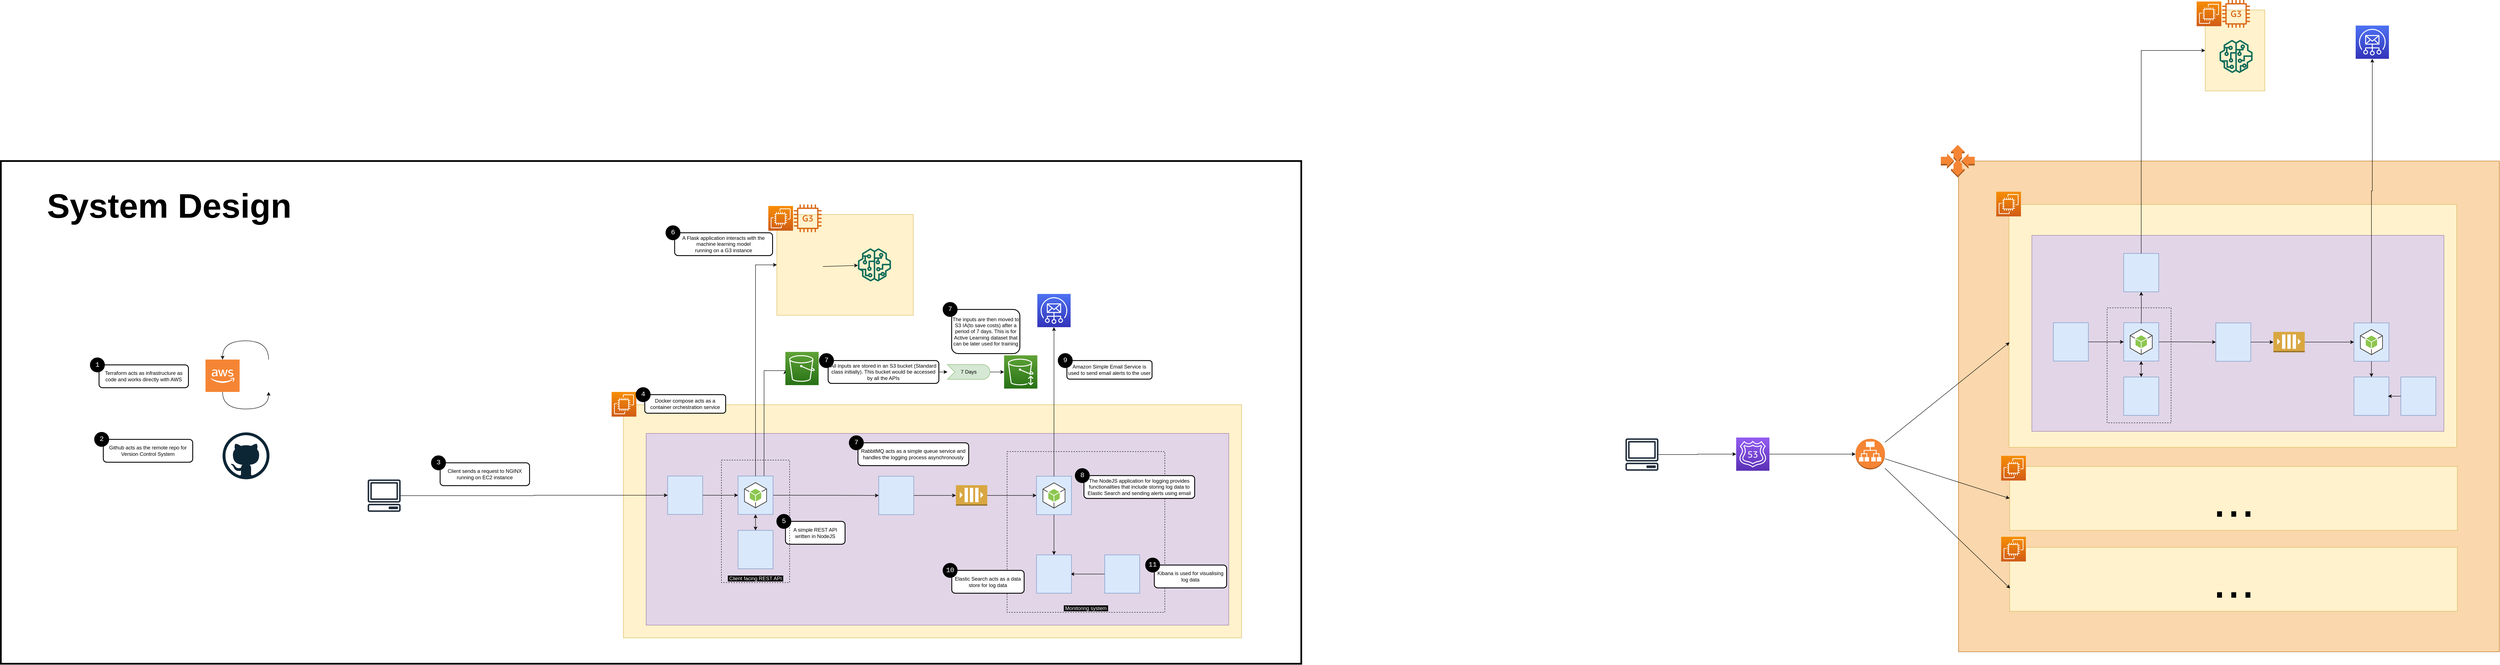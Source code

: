 <mxfile version="14.2.9" type="github">
  <diagram id="q6d8WJFvGTYh6739gFct" name="Page-1">
    <mxGraphModel dx="4400" dy="1612" grid="1" gridSize="10" guides="1" tooltips="1" connect="1" arrows="1" fold="1" page="1" pageScale="1" pageWidth="850" pageHeight="1100" math="0" shadow="0">
      <root>
        <mxCell id="0" />
        <mxCell id="1" parent="0" />
        <mxCell id="pepfG31Gy_sQ8T56u4hY-146" value="" style="rounded=0;whiteSpace=wrap;html=1;strokeWidth=4;fontSize=40;align=center;" parent="1" vertex="1">
          <mxGeometry x="-1550" y="378" width="3050" height="1180" as="geometry" />
        </mxCell>
        <mxCell id="pepfG31Gy_sQ8T56u4hY-58" value="" style="group" parent="1" vertex="1" connectable="0">
          <mxGeometry x="250" y="480" width="340" height="260" as="geometry" />
        </mxCell>
        <mxCell id="pepfG31Gy_sQ8T56u4hY-56" value="" style="rounded=0;whiteSpace=wrap;html=1;fillColor=#fff2cc;strokeColor=#d6b656;" parent="pepfG31Gy_sQ8T56u4hY-58" vertex="1">
          <mxGeometry x="20" y="23.5" width="320" height="236.5" as="geometry" />
        </mxCell>
        <mxCell id="pepfG31Gy_sQ8T56u4hY-5" value="" style="outlineConnect=0;fontColor=#232F3E;gradientColor=none;fillColor=#116D5B;strokeColor=none;dashed=0;verticalLabelPosition=bottom;verticalAlign=top;align=center;html=1;fontSize=12;fontStyle=0;aspect=fixed;pointerEvents=1;shape=mxgraph.aws4.sagemaker_model;" parent="pepfG31Gy_sQ8T56u4hY-58" vertex="1">
          <mxGeometry x="210" y="102.75" width="78" height="78" as="geometry" />
        </mxCell>
        <mxCell id="pepfG31Gy_sQ8T56u4hY-55" value="" style="outlineConnect=0;fontColor=#232F3E;gradientColor=none;fillColor=#D86613;strokeColor=none;dashed=0;verticalLabelPosition=bottom;verticalAlign=top;align=center;html=1;fontSize=12;fontStyle=0;aspect=fixed;pointerEvents=1;shape=mxgraph.aws4.g3_instance;" parent="pepfG31Gy_sQ8T56u4hY-58" vertex="1">
          <mxGeometry x="60" width="65" height="65" as="geometry" />
        </mxCell>
        <mxCell id="pepfG31Gy_sQ8T56u4hY-57" value="" style="points=[[0,0,0],[0.25,0,0],[0.5,0,0],[0.75,0,0],[1,0,0],[0,1,0],[0.25,1,0],[0.5,1,0],[0.75,1,0],[1,1,0],[0,0.25,0],[0,0.5,0],[0,0.75,0],[1,0.25,0],[1,0.5,0],[1,0.75,0]];outlineConnect=0;fontColor=#232F3E;gradientColor=#F78E04;gradientDirection=north;fillColor=#D05C17;strokeColor=#ffffff;dashed=0;verticalLabelPosition=bottom;verticalAlign=top;align=center;html=1;fontSize=12;fontStyle=0;aspect=fixed;shape=mxgraph.aws4.resourceIcon;resIcon=mxgraph.aws4.ec2;" parent="pepfG31Gy_sQ8T56u4hY-58" vertex="1">
          <mxGeometry y="3.5" width="58" height="58" as="geometry" />
        </mxCell>
        <mxCell id="pepfG31Gy_sQ8T56u4hY-187" style="edgeStyle=none;rounded=0;orthogonalLoop=1;jettySize=auto;html=1;startArrow=none;startFill=0;" parent="pepfG31Gy_sQ8T56u4hY-58" source="pepfG31Gy_sQ8T56u4hY-4" target="pepfG31Gy_sQ8T56u4hY-5" edge="1">
          <mxGeometry relative="1" as="geometry" />
        </mxCell>
        <mxCell id="pepfG31Gy_sQ8T56u4hY-4" value="" style="shape=image;html=1;verticalAlign=top;verticalLabelPosition=bottom;labelBackgroundColor=#ffffff;imageAspect=0;aspect=fixed;image=https://cdn4.iconfinder.com/data/icons/logos-brands-5/24/flask-128.png" parent="pepfG31Gy_sQ8T56u4hY-58" vertex="1">
          <mxGeometry x="60" y="112.75" width="68.0" height="68.0" as="geometry" />
        </mxCell>
        <mxCell id="pepfG31Gy_sQ8T56u4hY-147" value="&lt;h1&gt;System Design&lt;/h1&gt;" style="text;html=1;strokeColor=none;fillColor=none;align=center;verticalAlign=middle;whiteSpace=wrap;rounded=0;fontSize=40;" parent="1" vertex="1">
          <mxGeometry x="-1550" y="378" width="790" height="210" as="geometry" />
        </mxCell>
        <mxCell id="pepfG31Gy_sQ8T56u4hY-144" value="" style="rounded=0;whiteSpace=wrap;html=1;fillColor=#fad7ac;strokeColor=#b46504;" parent="1" vertex="1">
          <mxGeometry x="3041.5" y="378" width="1268.5" height="1152" as="geometry" />
        </mxCell>
        <mxCell id="pepfG31Gy_sQ8T56u4hY-62" value="" style="group" parent="1" vertex="1" connectable="0">
          <mxGeometry x="-140" y="790" width="1555" height="730" as="geometry" />
        </mxCell>
        <mxCell id="pepfG31Gy_sQ8T56u4hY-63" value="" style="group" parent="pepfG31Gy_sQ8T56u4hY-62" vertex="1" connectable="0">
          <mxGeometry x="70" y="77.4" width="1485" height="652.6" as="geometry" />
        </mxCell>
        <mxCell id="pepfG31Gy_sQ8T56u4hY-20" value="" style="rounded=0;whiteSpace=wrap;html=1;fillColor=#fff2cc;strokeColor=#d6b656;" parent="pepfG31Gy_sQ8T56u4hY-63" vertex="1">
          <mxGeometry x="-20" y="82.6" width="1450" height="547.4" as="geometry" />
        </mxCell>
        <mxCell id="pepfG31Gy_sQ8T56u4hY-50" value="" style="rounded=0;whiteSpace=wrap;html=1;fillColor=#e1d5e7;strokeColor=#9673a6;" parent="pepfG31Gy_sQ8T56u4hY-63" vertex="1">
          <mxGeometry x="33.5" y="150" width="1366.5" height="450" as="geometry" />
        </mxCell>
        <mxCell id="pepfG31Gy_sQ8T56u4hY-8" value="" style="shape=image;verticalLabelPosition=bottom;labelBackgroundColor=#ffffff;verticalAlign=top;aspect=fixed;imageAspect=0;image=https://blog.alexellis.io/content/images/2016/05/docker-compose-logo-01.png;" parent="pepfG31Gy_sQ8T56u4hY-63" vertex="1">
          <mxGeometry x="10.5" y="107.5" width="69.5" height="85.1" as="geometry" />
        </mxCell>
        <mxCell id="pepfG31Gy_sQ8T56u4hY-15" value="" style="outlineConnect=0;dashed=0;verticalLabelPosition=bottom;verticalAlign=top;align=center;html=1;shape=mxgraph.aws3.queue;fillColor=#D9A741;gradientColor=none;" parent="pepfG31Gy_sQ8T56u4hY-63" vertex="1">
          <mxGeometry x="760" y="271.6" width="73.5" height="48.0" as="geometry" />
        </mxCell>
        <mxCell id="pepfG31Gy_sQ8T56u4hY-72" style="edgeStyle=orthogonalEdgeStyle;rounded=0;orthogonalLoop=1;jettySize=auto;html=1;startArrow=none;startFill=0;" parent="pepfG31Gy_sQ8T56u4hY-63" source="pepfG31Gy_sQ8T56u4hY-43" target="pepfG31Gy_sQ8T56u4hY-16" edge="1">
          <mxGeometry relative="1" as="geometry" />
        </mxCell>
        <mxCell id="pepfG31Gy_sQ8T56u4hY-69" style="edgeStyle=orthogonalEdgeStyle;rounded=0;orthogonalLoop=1;jettySize=auto;html=1;startArrow=none;startFill=0;" parent="pepfG31Gy_sQ8T56u4hY-63" source="pepfG31Gy_sQ8T56u4hY-29" target="pepfG31Gy_sQ8T56u4hY-15" edge="1">
          <mxGeometry relative="1" as="geometry" />
        </mxCell>
        <mxCell id="pepfG31Gy_sQ8T56u4hY-70" style="edgeStyle=orthogonalEdgeStyle;rounded=0;orthogonalLoop=1;jettySize=auto;html=1;entryX=0;entryY=0.5;entryDx=0;entryDy=0;startArrow=none;startFill=0;" parent="pepfG31Gy_sQ8T56u4hY-63" source="pepfG31Gy_sQ8T56u4hY-15" target="pepfG31Gy_sQ8T56u4hY-33" edge="1">
          <mxGeometry relative="1" as="geometry" />
        </mxCell>
        <mxCell id="pepfG31Gy_sQ8T56u4hY-71" style="edgeStyle=orthogonalEdgeStyle;rounded=0;orthogonalLoop=1;jettySize=auto;html=1;entryX=0.5;entryY=0;entryDx=0;entryDy=0;startArrow=none;startFill=0;" parent="pepfG31Gy_sQ8T56u4hY-63" source="pepfG31Gy_sQ8T56u4hY-33" target="pepfG31Gy_sQ8T56u4hY-41" edge="1">
          <mxGeometry relative="1" as="geometry">
            <Array as="points">
              <mxPoint x="990" y="378" />
            </Array>
          </mxGeometry>
        </mxCell>
        <mxCell id="pepfG31Gy_sQ8T56u4hY-180" value="" style="group" parent="pepfG31Gy_sQ8T56u4hY-63" vertex="1" connectable="0">
          <mxGeometry x="80" y="-337.4" width="250" height="80" as="geometry" />
        </mxCell>
        <mxCell id="pepfG31Gy_sQ8T56u4hY-181" value="A Flask application interacts with the machine learning model&lt;br&gt;running on a G3 instance" style="rounded=1;whiteSpace=wrap;html=1;strokeWidth=2;fillColor=#FFFFFF;fontSize=12;align=center;" parent="pepfG31Gy_sQ8T56u4hY-180" vertex="1">
          <mxGeometry x="20.29" y="16.33" width="229.71" height="53.67" as="geometry" />
        </mxCell>
        <mxCell id="pepfG31Gy_sQ8T56u4hY-182" value="6" style="ellipse;whiteSpace=wrap;html=1;aspect=fixed;rounded=0;strokeWidth=2;fontSize=16;align=center;fontColor=#FFFFFF;fillColor=#000000;fontFamily=Courier New;" parent="pepfG31Gy_sQ8T56u4hY-180" vertex="1">
          <mxGeometry width="32.857" height="32.857" as="geometry" />
        </mxCell>
        <mxCell id="pepfG31Gy_sQ8T56u4hY-188" value="&lt;span style=&quot;background-color: rgb(0 , 0 , 0)&quot;&gt;&lt;font color=&quot;#ffffff&quot;&gt;&amp;nbsp;Monitoring system&amp;nbsp;&lt;/font&gt;&lt;/span&gt;" style="rounded=0;whiteSpace=wrap;html=1;fillColor=none;dashed=1;verticalAlign=bottom;" parent="pepfG31Gy_sQ8T56u4hY-63" vertex="1">
          <mxGeometry x="880" y="192.6" width="370" height="377.4" as="geometry" />
        </mxCell>
        <mxCell id="pepfG31Gy_sQ8T56u4hY-31" value="" style="group" parent="pepfG31Gy_sQ8T56u4hY-63" vertex="1" connectable="0">
          <mxGeometry x="560" y="225.6" width="101" height="115.0" as="geometry" />
        </mxCell>
        <mxCell id="pepfG31Gy_sQ8T56u4hY-29" value="" style="rounded=0;whiteSpace=wrap;html=1;fillColor=#dae8fc;strokeColor=#6c8ebf;" parent="pepfG31Gy_sQ8T56u4hY-31" vertex="1">
          <mxGeometry x="19" y="25.0" width="82" height="90.0" as="geometry" />
        </mxCell>
        <mxCell id="pepfG31Gy_sQ8T56u4hY-2" value="" style="shape=image;verticalLabelPosition=bottom;labelBackgroundColor=#ffffff;verticalAlign=top;aspect=fixed;imageAspect=0;image=https://quinngil.com/content/images/2017/04/rabbitmq.svg;" parent="pepfG31Gy_sQ8T56u4hY-31" vertex="1">
          <mxGeometry x="29.5" y="37.7" width="61.0" height="64.6" as="geometry" />
        </mxCell>
        <mxCell id="pepfG31Gy_sQ8T56u4hY-30" value="" style="shape=image;html=1;verticalAlign=top;verticalLabelPosition=bottom;labelBackgroundColor=#ffffff;imageAspect=0;aspect=fixed;image=https://cdn4.iconfinder.com/data/icons/logos-and-brands/512/97_Docker_logo_logos-128.png" parent="pepfG31Gy_sQ8T56u4hY-31" vertex="1">
          <mxGeometry width="48.0" height="48.0" as="geometry" />
        </mxCell>
        <mxCell id="pepfG31Gy_sQ8T56u4hY-32" value="" style="group" parent="pepfG31Gy_sQ8T56u4hY-63" vertex="1" connectable="0">
          <mxGeometry x="930" y="225.6" width="101" height="115" as="geometry" />
        </mxCell>
        <mxCell id="pepfG31Gy_sQ8T56u4hY-33" value="" style="rounded=0;whiteSpace=wrap;html=1;fillColor=#dae8fc;strokeColor=#6c8ebf;" parent="pepfG31Gy_sQ8T56u4hY-32" vertex="1">
          <mxGeometry x="19" y="25" width="82" height="90" as="geometry" />
        </mxCell>
        <mxCell id="pepfG31Gy_sQ8T56u4hY-34" value="" style="outlineConnect=0;dashed=0;verticalLabelPosition=bottom;verticalAlign=top;align=center;html=1;shape=mxgraph.aws3.android;fillColor=#8CC64F;gradientColor=none;" parent="pepfG31Gy_sQ8T56u4hY-32" vertex="1">
          <mxGeometry x="33.25" y="39.43" width="53.5" height="61.14" as="geometry" />
        </mxCell>
        <mxCell id="pepfG31Gy_sQ8T56u4hY-35" value="" style="shape=image;html=1;verticalAlign=top;verticalLabelPosition=bottom;labelBackgroundColor=#ffffff;imageAspect=0;aspect=fixed;image=https://cdn4.iconfinder.com/data/icons/logos-and-brands/512/97_Docker_logo_logos-128.png" parent="pepfG31Gy_sQ8T56u4hY-32" vertex="1">
          <mxGeometry width="48" height="48" as="geometry" />
        </mxCell>
        <mxCell id="pepfG31Gy_sQ8T56u4hY-45" value="" style="group" parent="pepfG31Gy_sQ8T56u4hY-63" vertex="1" connectable="0">
          <mxGeometry x="930" y="410.1" width="101" height="115.0" as="geometry" />
        </mxCell>
        <mxCell id="pepfG31Gy_sQ8T56u4hY-41" value="" style="rounded=0;whiteSpace=wrap;html=1;fillColor=#dae8fc;strokeColor=#6c8ebf;" parent="pepfG31Gy_sQ8T56u4hY-45" vertex="1">
          <mxGeometry x="19" y="25.0" width="82" height="90.0" as="geometry" />
        </mxCell>
        <mxCell id="pepfG31Gy_sQ8T56u4hY-16" value="" style="shape=image;verticalLabelPosition=bottom;labelBackgroundColor=#ffffff;verticalAlign=top;aspect=fixed;imageAspect=0;image=https://cdn.worldvectorlogo.com/logos/elastic-elasticsearch.svg;" parent="pepfG31Gy_sQ8T56u4hY-45" vertex="1">
          <mxGeometry x="22.25" y="31.75" width="76.5" height="76.5" as="geometry" />
        </mxCell>
        <mxCell id="pepfG31Gy_sQ8T56u4hY-42" value="" style="shape=image;html=1;verticalAlign=top;verticalLabelPosition=bottom;labelBackgroundColor=#ffffff;imageAspect=0;aspect=fixed;image=https://cdn4.iconfinder.com/data/icons/logos-and-brands/512/97_Docker_logo_logos-128.png" parent="pepfG31Gy_sQ8T56u4hY-45" vertex="1">
          <mxGeometry width="48.0" height="48.0" as="geometry" />
        </mxCell>
        <mxCell id="pepfG31Gy_sQ8T56u4hY-46" value="" style="group" parent="pepfG31Gy_sQ8T56u4hY-63" vertex="1" connectable="0">
          <mxGeometry x="1090" y="410.1" width="101" height="115.0" as="geometry" />
        </mxCell>
        <mxCell id="pepfG31Gy_sQ8T56u4hY-43" value="" style="rounded=0;whiteSpace=wrap;html=1;fillColor=#dae8fc;strokeColor=#6c8ebf;" parent="pepfG31Gy_sQ8T56u4hY-46" vertex="1">
          <mxGeometry x="19" y="25.0" width="82" height="90.0" as="geometry" />
        </mxCell>
        <mxCell id="pepfG31Gy_sQ8T56u4hY-18" value="" style="shape=image;verticalLabelPosition=bottom;labelBackgroundColor=#ffffff;verticalAlign=top;aspect=fixed;imageAspect=0;image=https://cdn.freebiesupply.com/logos/large/2x/elastic-kibana-logo-png-transparent.png;" parent="pepfG31Gy_sQ8T56u4hY-46" vertex="1">
          <mxGeometry x="21.75" y="31.75" width="76.5" height="76.5" as="geometry" />
        </mxCell>
        <mxCell id="pepfG31Gy_sQ8T56u4hY-44" value="" style="shape=image;html=1;verticalAlign=top;verticalLabelPosition=bottom;labelBackgroundColor=#ffffff;imageAspect=0;aspect=fixed;image=https://cdn4.iconfinder.com/data/icons/logos-and-brands/512/97_Docker_logo_logos-128.png" parent="pepfG31Gy_sQ8T56u4hY-46" vertex="1">
          <mxGeometry width="48.0" height="48.0" as="geometry" />
        </mxCell>
        <mxCell id="pepfG31Gy_sQ8T56u4hY-10" value="" style="points=[[0,0,0],[0.25,0,0],[0.5,0,0],[0.75,0,0],[1,0,0],[0,1,0],[0.25,1,0],[0.5,1,0],[0.75,1,0],[1,1,0],[0,0.25,0],[0,0.5,0],[0,0.75,0],[1,0.25,0],[1,0.5,0],[1,0.75,0]];outlineConnect=0;fontColor=#232F3E;gradientColor=#F78E04;gradientDirection=north;fillColor=#D05C17;strokeColor=#ffffff;dashed=0;verticalLabelPosition=bottom;verticalAlign=top;align=center;html=1;fontSize=12;fontStyle=0;aspect=fixed;shape=mxgraph.aws4.resourceIcon;resIcon=mxgraph.aws4.ec2;" parent="pepfG31Gy_sQ8T56u4hY-63" vertex="1">
          <mxGeometry x="-47.5" y="52.6" width="58.0" height="58.0" as="geometry" />
        </mxCell>
        <mxCell id="pepfG31Gy_sQ8T56u4hY-194" value="" style="group" parent="pepfG31Gy_sQ8T56u4hY-63" vertex="1" connectable="0">
          <mxGeometry x="510" y="155.6" width="280" height="70" as="geometry" />
        </mxCell>
        <mxCell id="pepfG31Gy_sQ8T56u4hY-195" value="RabbitMQ acts as a simple queue service and handles the logging process asynchronously" style="rounded=1;whiteSpace=wrap;html=1;strokeWidth=2;fillColor=#FFFFFF;fontSize=12;align=center;" parent="pepfG31Gy_sQ8T56u4hY-194" vertex="1">
          <mxGeometry x="20.29" y="16.33" width="259.71" height="53.67" as="geometry" />
        </mxCell>
        <mxCell id="pepfG31Gy_sQ8T56u4hY-196" value="7" style="ellipse;whiteSpace=wrap;html=1;aspect=fixed;rounded=0;strokeWidth=2;fontSize=16;align=center;fontColor=#FFFFFF;fillColor=#000000;fontFamily=Courier New;" parent="pepfG31Gy_sQ8T56u4hY-194" vertex="1">
          <mxGeometry width="32.857" height="32.857" as="geometry" />
        </mxCell>
        <mxCell id="pepfG31Gy_sQ8T56u4hY-201" value="" style="group" parent="pepfG31Gy_sQ8T56u4hY-63" vertex="1" connectable="0">
          <mxGeometry x="1040" y="232.6" width="280" height="70" as="geometry" />
        </mxCell>
        <mxCell id="pepfG31Gy_sQ8T56u4hY-202" value="The NodeJS application for logging provides functionalities that include storing log data to Elastic Search and sending alerts using email" style="rounded=1;whiteSpace=wrap;html=1;strokeWidth=2;fillColor=#FFFFFF;fontSize=12;align=center;" parent="pepfG31Gy_sQ8T56u4hY-201" vertex="1">
          <mxGeometry x="20.29" y="16.33" width="259.71" height="53.67" as="geometry" />
        </mxCell>
        <mxCell id="pepfG31Gy_sQ8T56u4hY-203" value="8" style="ellipse;whiteSpace=wrap;html=1;aspect=fixed;rounded=0;strokeWidth=2;fontSize=16;align=center;fontColor=#FFFFFF;fillColor=#000000;fontFamily=Courier New;" parent="pepfG31Gy_sQ8T56u4hY-201" vertex="1">
          <mxGeometry width="32.857" height="32.857" as="geometry" />
        </mxCell>
        <mxCell id="pepfG31Gy_sQ8T56u4hY-204" value="" style="group" parent="pepfG31Gy_sQ8T56u4hY-63" vertex="1" connectable="0">
          <mxGeometry x="730" y="455.1" width="280" height="70" as="geometry" />
        </mxCell>
        <mxCell id="pepfG31Gy_sQ8T56u4hY-205" value="Elastic Search acts as a data store for log data" style="rounded=1;whiteSpace=wrap;html=1;strokeWidth=2;fillColor=#FFFFFF;fontSize=12;align=center;" parent="pepfG31Gy_sQ8T56u4hY-204" vertex="1">
          <mxGeometry x="20.29" y="16.33" width="169.71" height="53.67" as="geometry" />
        </mxCell>
        <mxCell id="pepfG31Gy_sQ8T56u4hY-206" value="10" style="ellipse;whiteSpace=wrap;html=1;aspect=fixed;rounded=0;strokeWidth=2;fontSize=16;align=center;fontColor=#FFFFFF;fillColor=#000000;fontFamily=Courier New;" parent="pepfG31Gy_sQ8T56u4hY-204" vertex="1">
          <mxGeometry width="32.857" height="32.857" as="geometry" />
        </mxCell>
        <mxCell id="pepfG31Gy_sQ8T56u4hY-207" value="" style="group" parent="pepfG31Gy_sQ8T56u4hY-63" vertex="1" connectable="0">
          <mxGeometry x="1205" y="442.6" width="280" height="70" as="geometry" />
        </mxCell>
        <mxCell id="pepfG31Gy_sQ8T56u4hY-208" value="Kibana is used for visualising log data" style="rounded=1;whiteSpace=wrap;html=1;strokeWidth=2;fillColor=#FFFFFF;fontSize=12;align=center;" parent="pepfG31Gy_sQ8T56u4hY-207" vertex="1">
          <mxGeometry x="20.29" y="16.33" width="169.71" height="53.67" as="geometry" />
        </mxCell>
        <mxCell id="pepfG31Gy_sQ8T56u4hY-209" value="11" style="ellipse;whiteSpace=wrap;html=1;aspect=fixed;rounded=0;strokeWidth=2;fontSize=16;align=center;fontColor=#FFFFFF;fillColor=#000000;fontFamily=Courier New;" parent="pepfG31Gy_sQ8T56u4hY-207" vertex="1">
          <mxGeometry width="32.857" height="32.857" as="geometry" />
        </mxCell>
        <mxCell id="pepfG31Gy_sQ8T56u4hY-177" value="" style="group" parent="pepfG31Gy_sQ8T56u4hY-63" vertex="1" connectable="0">
          <mxGeometry x="340" y="340.1" width="230" height="70" as="geometry" />
        </mxCell>
        <mxCell id="pepfG31Gy_sQ8T56u4hY-178" value="A simple REST API written in NodeJS" style="rounded=1;whiteSpace=wrap;html=1;strokeWidth=2;fillColor=#FFFFFF;fontSize=12;align=center;" parent="pepfG31Gy_sQ8T56u4hY-177" vertex="1">
          <mxGeometry x="20.29" y="16.33" width="139.71" height="53.67" as="geometry" />
        </mxCell>
        <mxCell id="pepfG31Gy_sQ8T56u4hY-179" value="5" style="ellipse;whiteSpace=wrap;html=1;aspect=fixed;rounded=0;strokeWidth=2;fontSize=16;align=center;fontColor=#FFFFFF;fillColor=#000000;fontFamily=Courier New;" parent="pepfG31Gy_sQ8T56u4hY-177" vertex="1">
          <mxGeometry width="32.857" height="32.857" as="geometry" />
        </mxCell>
        <mxCell id="pepfG31Gy_sQ8T56u4hY-210" value="" style="group" parent="pepfG31Gy_sQ8T56u4hY-63" vertex="1" connectable="0">
          <mxGeometry x="10" y="42.6" width="230" height="80" as="geometry" />
        </mxCell>
        <mxCell id="pepfG31Gy_sQ8T56u4hY-211" value="Docker compose acts as a container orchestration service" style="rounded=1;whiteSpace=wrap;html=1;strokeWidth=2;fillColor=#FFFFFF;fontSize=12;align=center;" parent="pepfG31Gy_sQ8T56u4hY-210" vertex="1">
          <mxGeometry x="20.29" y="16.33" width="189.71" height="43.67" as="geometry" />
        </mxCell>
        <mxCell id="pepfG31Gy_sQ8T56u4hY-212" value="4" style="ellipse;whiteSpace=wrap;html=1;aspect=fixed;rounded=0;strokeWidth=2;fontSize=16;align=center;fontColor=#FFFFFF;fillColor=#000000;fontFamily=Courier New;" parent="pepfG31Gy_sQ8T56u4hY-210" vertex="1">
          <mxGeometry width="32.857" height="32.857" as="geometry" />
        </mxCell>
        <mxCell id="pepfG31Gy_sQ8T56u4hY-64" value="&lt;span style=&quot;background-color: rgb(0 , 0 , 0)&quot;&gt;&lt;font color=&quot;#ffffff&quot;&gt;&amp;nbsp;Client facing REST API&amp;nbsp;&lt;/font&gt;&lt;/span&gt;" style="rounded=0;whiteSpace=wrap;html=1;fillColor=none;dashed=1;verticalAlign=bottom;" parent="pepfG31Gy_sQ8T56u4hY-63" vertex="1">
          <mxGeometry x="210" y="212.55" width="160" height="287.5" as="geometry" />
        </mxCell>
        <mxCell id="pepfG31Gy_sQ8T56u4hY-74" style="edgeStyle=orthogonalEdgeStyle;rounded=0;orthogonalLoop=1;jettySize=auto;html=1;entryX=0;entryY=0.5;entryDx=0;entryDy=0;startArrow=none;startFill=0;" parent="1" source="pepfG31Gy_sQ8T56u4hY-13" target="pepfG31Gy_sQ8T56u4hY-23" edge="1">
          <mxGeometry relative="1" as="geometry">
            <mxPoint x="-320" y="1162.5" as="sourcePoint" />
          </mxGeometry>
        </mxCell>
        <mxCell id="pepfG31Gy_sQ8T56u4hY-13" value="" style="outlineConnect=0;fontColor=#232F3E;gradientColor=none;fillColor=#232F3E;strokeColor=none;dashed=0;verticalLabelPosition=bottom;verticalAlign=top;align=center;html=1;fontSize=12;fontStyle=0;aspect=fixed;pointerEvents=1;shape=mxgraph.aws4.client;" parent="1" vertex="1">
          <mxGeometry x="-690" y="1125.5" width="78" height="76" as="geometry" />
        </mxCell>
        <mxCell id="pepfG31Gy_sQ8T56u4hY-21" value="" style="outlineConnect=0;dashed=0;verticalLabelPosition=bottom;verticalAlign=top;align=center;html=1;shape=mxgraph.aws3.auto_scaling;fillColor=#F58534;gradientColor=none;" parent="1" vertex="1">
          <mxGeometry x="3000" y="340" width="79.5" height="76.5" as="geometry" />
        </mxCell>
        <mxCell id="pepfG31Gy_sQ8T56u4hY-24" value="" style="group" parent="1" vertex="1" connectable="0">
          <mxGeometry x="-5" y="1092.5" width="101" height="115" as="geometry" />
        </mxCell>
        <mxCell id="pepfG31Gy_sQ8T56u4hY-23" value="" style="rounded=0;whiteSpace=wrap;html=1;fillColor=#dae8fc;strokeColor=#6c8ebf;" parent="pepfG31Gy_sQ8T56u4hY-24" vertex="1">
          <mxGeometry x="19" y="25" width="82" height="90" as="geometry" />
        </mxCell>
        <mxCell id="pepfG31Gy_sQ8T56u4hY-7" value="" style="shape=image;html=1;verticalAlign=top;verticalLabelPosition=bottom;labelBackgroundColor=#ffffff;imageAspect=0;aspect=fixed;image=https://cdn4.iconfinder.com/data/icons/logos-and-brands/512/97_Docker_logo_logos-128.png" parent="pepfG31Gy_sQ8T56u4hY-24" vertex="1">
          <mxGeometry width="48" height="48" as="geometry" />
        </mxCell>
        <mxCell id="pepfG31Gy_sQ8T56u4hY-22" value="" style="shape=image;verticalLabelPosition=bottom;labelBackgroundColor=#ffffff;verticalAlign=top;aspect=fixed;imageAspect=0;image=https://cdn.auth0.com/blog/nginx-plus/nginx-logo.png;" parent="pepfG31Gy_sQ8T56u4hY-24" vertex="1">
          <mxGeometry x="30" y="40" width="60" height="60" as="geometry" />
        </mxCell>
        <mxCell id="pepfG31Gy_sQ8T56u4hY-54" value="" style="group" parent="1" vertex="1" connectable="0">
          <mxGeometry x="160" y="1220" width="101" height="147.45" as="geometry" />
        </mxCell>
        <mxCell id="pepfG31Gy_sQ8T56u4hY-52" value="" style="rounded=0;whiteSpace=wrap;html=1;fillColor=#dae8fc;strokeColor=#6c8ebf;" parent="pepfG31Gy_sQ8T56u4hY-54" vertex="1">
          <mxGeometry x="19" y="25" width="82" height="90" as="geometry" />
        </mxCell>
        <mxCell id="pepfG31Gy_sQ8T56u4hY-53" value="" style="shape=image;html=1;verticalAlign=top;verticalLabelPosition=bottom;labelBackgroundColor=#ffffff;imageAspect=0;aspect=fixed;image=https://cdn4.iconfinder.com/data/icons/logos-and-brands/512/97_Docker_logo_logos-128.png" parent="pepfG31Gy_sQ8T56u4hY-54" vertex="1">
          <mxGeometry width="48" height="48" as="geometry" />
        </mxCell>
        <mxCell id="pepfG31Gy_sQ8T56u4hY-51" value="" style="shape=image;verticalLabelPosition=bottom;labelBackgroundColor=#ffffff;verticalAlign=top;aspect=fixed;imageAspect=0;image=https://upload.wikimedia.org/wikipedia/commons/thumb/2/29/Postgresql_elephant.svg/1200px-Postgresql_elephant.svg.png;" parent="pepfG31Gy_sQ8T56u4hY-54" vertex="1">
          <mxGeometry x="31.57" y="40.66" width="56.86" height="58.67" as="geometry" />
        </mxCell>
        <mxCell id="pepfG31Gy_sQ8T56u4hY-61" style="edgeStyle=orthogonalEdgeStyle;rounded=0;orthogonalLoop=1;jettySize=auto;html=1;" parent="1" source="pepfG31Gy_sQ8T56u4hY-23" target="pepfG31Gy_sQ8T56u4hY-25" edge="1">
          <mxGeometry x="-63.5" y="864.9" as="geometry" />
        </mxCell>
        <mxCell id="pepfG31Gy_sQ8T56u4hY-65" style="edgeStyle=orthogonalEdgeStyle;rounded=0;orthogonalLoop=1;jettySize=auto;html=1;entryX=0.5;entryY=0;entryDx=0;entryDy=0;startArrow=classic;startFill=1;" parent="1" source="pepfG31Gy_sQ8T56u4hY-25" target="pepfG31Gy_sQ8T56u4hY-52" edge="1">
          <mxGeometry relative="1" as="geometry" />
        </mxCell>
        <mxCell id="pepfG31Gy_sQ8T56u4hY-66" style="edgeStyle=orthogonalEdgeStyle;rounded=0;orthogonalLoop=1;jettySize=auto;html=1;startArrow=none;startFill=0;" parent="1" source="pepfG31Gy_sQ8T56u4hY-25" target="pepfG31Gy_sQ8T56u4hY-29" edge="1">
          <mxGeometry relative="1" as="geometry" />
        </mxCell>
        <mxCell id="whnMAx33O79NBxOJvGVZ-4" style="edgeStyle=orthogonalEdgeStyle;rounded=0;orthogonalLoop=1;jettySize=auto;html=1;entryX=0;entryY=0.5;entryDx=0;entryDy=0;entryPerimeter=0;startArrow=none;startFill=0;" edge="1" parent="1" source="pepfG31Gy_sQ8T56u4hY-25">
          <mxGeometry relative="1" as="geometry">
            <mxPoint x="290" y="869" as="targetPoint" />
            <Array as="points">
              <mxPoint x="240" y="870" />
            </Array>
          </mxGeometry>
        </mxCell>
        <mxCell id="pepfG31Gy_sQ8T56u4hY-25" value="" style="rounded=0;whiteSpace=wrap;html=1;fillColor=#dae8fc;strokeColor=#6c8ebf;fontStyle=1" parent="1" vertex="1">
          <mxGeometry x="179" y="1117.5" width="82" height="90" as="geometry" />
        </mxCell>
        <mxCell id="pepfG31Gy_sQ8T56u4hY-3" value="" style="outlineConnect=0;dashed=0;verticalLabelPosition=bottom;verticalAlign=top;align=center;html=1;shape=mxgraph.aws3.android;fillColor=#8CC64F;gradientColor=none;" parent="1" vertex="1">
          <mxGeometry x="193.25" y="1131.93" width="53.5" height="61.14" as="geometry" />
        </mxCell>
        <mxCell id="pepfG31Gy_sQ8T56u4hY-26" value="" style="shape=image;html=1;verticalAlign=top;verticalLabelPosition=bottom;labelBackgroundColor=#ffffff;imageAspect=0;aspect=fixed;image=https://cdn4.iconfinder.com/data/icons/logos-and-brands/512/97_Docker_logo_logos-128.png;fontStyle=1" parent="1" vertex="1">
          <mxGeometry x="160" y="1092.5" width="48" height="48" as="geometry" />
        </mxCell>
        <mxCell id="pepfG31Gy_sQ8T56u4hY-68" style="edgeStyle=orthogonalEdgeStyle;rounded=0;orthogonalLoop=1;jettySize=auto;html=1;startArrow=none;startFill=0;entryX=0;entryY=0.5;entryDx=0;entryDy=0;exitX=0.5;exitY=0;exitDx=0;exitDy=0;" parent="1" source="pepfG31Gy_sQ8T56u4hY-25" target="pepfG31Gy_sQ8T56u4hY-56" edge="1">
          <mxGeometry relative="1" as="geometry">
            <mxPoint x="220.0" y="955" as="sourcePoint" />
            <Array as="points">
              <mxPoint x="220" y="622" />
            </Array>
          </mxGeometry>
        </mxCell>
        <mxCell id="pepfG31Gy_sQ8T56u4hY-76" value="&lt;font style=&quot;font-size: 120px&quot;&gt;...&lt;/font&gt;" style="rounded=0;whiteSpace=wrap;html=1;fillColor=#fff2cc;strokeColor=#d6b656;" parent="1" vertex="1">
          <mxGeometry x="3161.5" y="1094.9" width="1050" height="150" as="geometry" />
        </mxCell>
        <mxCell id="pepfG31Gy_sQ8T56u4hY-77" value="" style="points=[[0,0,0],[0.25,0,0],[0.5,0,0],[0.75,0,0],[1,0,0],[0,1,0],[0.25,1,0],[0.5,1,0],[0.75,1,0],[1,1,0],[0,0.25,0],[0,0.5,0],[0,0.75,0],[1,0.25,0],[1,0.5,0],[1,0.75,0]];outlineConnect=0;fontColor=#232F3E;gradientColor=#F78E04;gradientDirection=north;fillColor=#D05C17;strokeColor=#ffffff;dashed=0;verticalLabelPosition=bottom;verticalAlign=top;align=center;html=1;fontSize=12;fontStyle=0;aspect=fixed;shape=mxgraph.aws4.resourceIcon;resIcon=mxgraph.aws4.ec2;" parent="1" vertex="1">
          <mxGeometry x="3141.5" y="1070" width="58" height="58" as="geometry" />
        </mxCell>
        <mxCell id="pepfG31Gy_sQ8T56u4hY-78" value="" style="group" parent="1" vertex="1" connectable="0">
          <mxGeometry x="3110" y="430" width="1100" height="634.9" as="geometry" />
        </mxCell>
        <mxCell id="pepfG31Gy_sQ8T56u4hY-79" value="" style="rounded=0;whiteSpace=wrap;html=1;fillColor=#fff2cc;strokeColor=#d6b656;" parent="pepfG31Gy_sQ8T56u4hY-78" vertex="1">
          <mxGeometry x="50" y="50" width="1050" height="570" as="geometry" />
        </mxCell>
        <mxCell id="pepfG31Gy_sQ8T56u4hY-80" value="" style="points=[[0,0,0],[0.25,0,0],[0.5,0,0],[0.75,0,0],[1,0,0],[0,1,0],[0.25,1,0],[0.5,1,0],[0.75,1,0],[1,1,0],[0,0.25,0],[0,0.5,0],[0,0.75,0],[1,0.25,0],[1,0.5,0],[1,0.75,0]];outlineConnect=0;fontColor=#232F3E;gradientColor=#F78E04;gradientDirection=north;fillColor=#D05C17;strokeColor=#ffffff;dashed=0;verticalLabelPosition=bottom;verticalAlign=top;align=center;html=1;fontSize=12;fontStyle=0;aspect=fixed;shape=mxgraph.aws4.resourceIcon;resIcon=mxgraph.aws4.ec2;" parent="pepfG31Gy_sQ8T56u4hY-78" vertex="1">
          <mxGeometry x="20" y="20" width="58" height="58" as="geometry" />
        </mxCell>
        <mxCell id="pepfG31Gy_sQ8T56u4hY-81" value="" style="group" parent="pepfG31Gy_sQ8T56u4hY-78" vertex="1" connectable="0">
          <mxGeometry x="70" y="77.4" width="1000" height="505.1" as="geometry" />
        </mxCell>
        <mxCell id="pepfG31Gy_sQ8T56u4hY-82" value="" style="rounded=0;whiteSpace=wrap;html=1;fillColor=#e1d5e7;strokeColor=#9673a6;" parent="pepfG31Gy_sQ8T56u4hY-81" vertex="1">
          <mxGeometry x="33.5" y="45.1" width="966.5" height="460" as="geometry" />
        </mxCell>
        <mxCell id="pepfG31Gy_sQ8T56u4hY-83" value="" style="shape=image;verticalLabelPosition=bottom;labelBackgroundColor=#ffffff;verticalAlign=top;aspect=fixed;imageAspect=0;image=https://blog.alexellis.io/content/images/2016/05/docker-compose-logo-01.png;" parent="pepfG31Gy_sQ8T56u4hY-81" vertex="1">
          <mxGeometry width="69.5" height="85.1" as="geometry" />
        </mxCell>
        <mxCell id="pepfG31Gy_sQ8T56u4hY-84" value="" style="group" parent="pepfG31Gy_sQ8T56u4hY-81" vertex="1" connectable="0">
          <mxGeometry x="230" y="62.6" width="101" height="115" as="geometry" />
        </mxCell>
        <mxCell id="pepfG31Gy_sQ8T56u4hY-85" value="" style="rounded=0;whiteSpace=wrap;html=1;fillColor=#dae8fc;strokeColor=#6c8ebf;" parent="pepfG31Gy_sQ8T56u4hY-84" vertex="1">
          <mxGeometry x="19" y="25" width="82" height="90" as="geometry" />
        </mxCell>
        <mxCell id="pepfG31Gy_sQ8T56u4hY-86" value="" style="shape=image;html=1;verticalAlign=top;verticalLabelPosition=bottom;labelBackgroundColor=#ffffff;imageAspect=0;aspect=fixed;image=https://cdn4.iconfinder.com/data/icons/logos-brands-5/24/flask-128.png" parent="pepfG31Gy_sQ8T56u4hY-84" vertex="1">
          <mxGeometry x="26" y="38" width="68" height="68" as="geometry" />
        </mxCell>
        <mxCell id="pepfG31Gy_sQ8T56u4hY-87" value="" style="shape=image;html=1;verticalAlign=top;verticalLabelPosition=bottom;labelBackgroundColor=#ffffff;imageAspect=0;aspect=fixed;image=https://cdn4.iconfinder.com/data/icons/logos-and-brands/512/97_Docker_logo_logos-128.png" parent="pepfG31Gy_sQ8T56u4hY-84" vertex="1">
          <mxGeometry width="48" height="48" as="geometry" />
        </mxCell>
        <mxCell id="pepfG31Gy_sQ8T56u4hY-88" value="" style="outlineConnect=0;dashed=0;verticalLabelPosition=bottom;verticalAlign=top;align=center;html=1;shape=mxgraph.aws3.queue;fillColor=#D9A741;gradientColor=none;" parent="pepfG31Gy_sQ8T56u4hY-81" vertex="1">
          <mxGeometry x="600" y="271.6" width="73.5" height="48" as="geometry" />
        </mxCell>
        <mxCell id="pepfG31Gy_sQ8T56u4hY-89" value="" style="group" parent="pepfG31Gy_sQ8T56u4hY-81" vertex="1" connectable="0">
          <mxGeometry x="770" y="352.6" width="101" height="115" as="geometry" />
        </mxCell>
        <mxCell id="pepfG31Gy_sQ8T56u4hY-90" value="" style="rounded=0;whiteSpace=wrap;html=1;fillColor=#dae8fc;strokeColor=#6c8ebf;" parent="pepfG31Gy_sQ8T56u4hY-89" vertex="1">
          <mxGeometry x="19" y="25" width="82" height="90" as="geometry" />
        </mxCell>
        <mxCell id="pepfG31Gy_sQ8T56u4hY-91" value="" style="shape=image;verticalLabelPosition=bottom;labelBackgroundColor=#ffffff;verticalAlign=top;aspect=fixed;imageAspect=0;image=https://cdn.worldvectorlogo.com/logos/elastic-elasticsearch.svg;" parent="pepfG31Gy_sQ8T56u4hY-89" vertex="1">
          <mxGeometry x="22.25" y="31.75" width="76.5" height="76.5" as="geometry" />
        </mxCell>
        <mxCell id="pepfG31Gy_sQ8T56u4hY-92" value="" style="shape=image;html=1;verticalAlign=top;verticalLabelPosition=bottom;labelBackgroundColor=#ffffff;imageAspect=0;aspect=fixed;image=https://cdn4.iconfinder.com/data/icons/logos-and-brands/512/97_Docker_logo_logos-128.png" parent="pepfG31Gy_sQ8T56u4hY-89" vertex="1">
          <mxGeometry width="48" height="48" as="geometry" />
        </mxCell>
        <mxCell id="pepfG31Gy_sQ8T56u4hY-93" value="" style="group" parent="pepfG31Gy_sQ8T56u4hY-81" vertex="1" connectable="0">
          <mxGeometry x="880" y="352.6" width="101" height="115" as="geometry" />
        </mxCell>
        <mxCell id="pepfG31Gy_sQ8T56u4hY-94" value="" style="rounded=0;whiteSpace=wrap;html=1;fillColor=#dae8fc;strokeColor=#6c8ebf;" parent="pepfG31Gy_sQ8T56u4hY-93" vertex="1">
          <mxGeometry x="19" y="25" width="82" height="90" as="geometry" />
        </mxCell>
        <mxCell id="pepfG31Gy_sQ8T56u4hY-95" value="" style="shape=image;verticalLabelPosition=bottom;labelBackgroundColor=#ffffff;verticalAlign=top;aspect=fixed;imageAspect=0;image=https://cdn.freebiesupply.com/logos/large/2x/elastic-kibana-logo-png-transparent.png;" parent="pepfG31Gy_sQ8T56u4hY-93" vertex="1">
          <mxGeometry x="21.75" y="31.75" width="76.5" height="76.5" as="geometry" />
        </mxCell>
        <mxCell id="pepfG31Gy_sQ8T56u4hY-96" value="" style="shape=image;html=1;verticalAlign=top;verticalLabelPosition=bottom;labelBackgroundColor=#ffffff;imageAspect=0;aspect=fixed;image=https://cdn4.iconfinder.com/data/icons/logos-and-brands/512/97_Docker_logo_logos-128.png" parent="pepfG31Gy_sQ8T56u4hY-93" vertex="1">
          <mxGeometry width="48" height="48" as="geometry" />
        </mxCell>
        <mxCell id="pepfG31Gy_sQ8T56u4hY-97" style="edgeStyle=orthogonalEdgeStyle;rounded=0;orthogonalLoop=1;jettySize=auto;html=1;startArrow=none;startFill=0;" parent="pepfG31Gy_sQ8T56u4hY-81" source="pepfG31Gy_sQ8T56u4hY-94" target="pepfG31Gy_sQ8T56u4hY-91" edge="1">
          <mxGeometry relative="1" as="geometry" />
        </mxCell>
        <mxCell id="pepfG31Gy_sQ8T56u4hY-98" value="" style="rounded=0;whiteSpace=wrap;html=1;fillColor=none;dashed=1;" parent="1" vertex="1">
          <mxGeometry x="3390" y="722.5" width="150" height="270" as="geometry" />
        </mxCell>
        <mxCell id="pepfG31Gy_sQ8T56u4hY-99" style="edgeStyle=orthogonalEdgeStyle;rounded=0;orthogonalLoop=1;jettySize=auto;html=1;entryX=0;entryY=0.5;entryDx=0;entryDy=0;startArrow=none;startFill=0;entryPerimeter=0;" parent="1" source="pepfG31Gy_sQ8T56u4hY-100" target="pepfG31Gy_sQ8T56u4hY-140" edge="1">
          <mxGeometry relative="1" as="geometry" />
        </mxCell>
        <mxCell id="pepfG31Gy_sQ8T56u4hY-100" value="" style="points=[[0,0,0],[0.25,0,0],[0.5,0,0],[0.75,0,0],[1,0,0],[0,1,0],[0.25,1,0],[0.5,1,0],[0.75,1,0],[1,1,0],[0,0.25,0],[0,0.5,0],[0,0.75,0],[1,0.25,0],[1,0.5,0],[1,0.75,0]];outlineConnect=0;fontColor=#232F3E;gradientColor=#945DF2;gradientDirection=north;fillColor=#5A30B5;strokeColor=#ffffff;dashed=0;verticalLabelPosition=bottom;verticalAlign=top;align=center;html=1;fontSize=12;fontStyle=0;aspect=fixed;shape=mxgraph.aws4.resourceIcon;resIcon=mxgraph.aws4.route_53;" parent="1" vertex="1">
          <mxGeometry x="2520" y="1027" width="78" height="78" as="geometry" />
        </mxCell>
        <mxCell id="pepfG31Gy_sQ8T56u4hY-101" style="edgeStyle=orthogonalEdgeStyle;rounded=0;orthogonalLoop=1;jettySize=auto;html=1;startArrow=none;startFill=0;" parent="1" source="pepfG31Gy_sQ8T56u4hY-102" target="pepfG31Gy_sQ8T56u4hY-100" edge="1">
          <mxGeometry relative="1" as="geometry" />
        </mxCell>
        <mxCell id="pepfG31Gy_sQ8T56u4hY-102" value="" style="outlineConnect=0;fontColor=#232F3E;gradientColor=none;fillColor=#232F3E;strokeColor=none;dashed=0;verticalLabelPosition=bottom;verticalAlign=top;align=center;html=1;fontSize=12;fontStyle=0;aspect=fixed;pointerEvents=1;shape=mxgraph.aws4.client;" parent="1" vertex="1">
          <mxGeometry x="2260" y="1029" width="78" height="76" as="geometry" />
        </mxCell>
        <mxCell id="pepfG31Gy_sQ8T56u4hY-103" value="" style="group" parent="1" vertex="1" connectable="0">
          <mxGeometry x="3600" width="160" height="213.5" as="geometry" />
        </mxCell>
        <mxCell id="pepfG31Gy_sQ8T56u4hY-104" value="" style="rounded=0;whiteSpace=wrap;html=1;fillColor=#fff2cc;strokeColor=#d6b656;" parent="pepfG31Gy_sQ8T56u4hY-103" vertex="1">
          <mxGeometry x="20" y="23.5" width="140" height="190" as="geometry" />
        </mxCell>
        <mxCell id="pepfG31Gy_sQ8T56u4hY-105" value="" style="outlineConnect=0;fontColor=#232F3E;gradientColor=none;fillColor=#116D5B;strokeColor=none;dashed=0;verticalLabelPosition=bottom;verticalAlign=top;align=center;html=1;fontSize=12;fontStyle=0;aspect=fixed;pointerEvents=1;shape=mxgraph.aws4.sagemaker_model;" parent="pepfG31Gy_sQ8T56u4hY-103" vertex="1">
          <mxGeometry x="53.5" y="93.5" width="78" height="78" as="geometry" />
        </mxCell>
        <mxCell id="pepfG31Gy_sQ8T56u4hY-106" value="" style="outlineConnect=0;fontColor=#232F3E;gradientColor=none;fillColor=#D86613;strokeColor=none;dashed=0;verticalLabelPosition=bottom;verticalAlign=top;align=center;html=1;fontSize=12;fontStyle=0;aspect=fixed;pointerEvents=1;shape=mxgraph.aws4.g3_instance;" parent="pepfG31Gy_sQ8T56u4hY-103" vertex="1">
          <mxGeometry x="60" width="65" height="65" as="geometry" />
        </mxCell>
        <mxCell id="pepfG31Gy_sQ8T56u4hY-107" value="" style="points=[[0,0,0],[0.25,0,0],[0.5,0,0],[0.75,0,0],[1,0,0],[0,1,0],[0.25,1,0],[0.5,1,0],[0.75,1,0],[1,1,0],[0,0.25,0],[0,0.5,0],[0,0.75,0],[1,0.25,0],[1,0.5,0],[1,0.75,0]];outlineConnect=0;fontColor=#232F3E;gradientColor=#F78E04;gradientDirection=north;fillColor=#D05C17;strokeColor=#ffffff;dashed=0;verticalLabelPosition=bottom;verticalAlign=top;align=center;html=1;fontSize=12;fontStyle=0;aspect=fixed;shape=mxgraph.aws4.resourceIcon;resIcon=mxgraph.aws4.ec2;" parent="pepfG31Gy_sQ8T56u4hY-103" vertex="1">
          <mxGeometry y="3.5" width="58" height="58" as="geometry" />
        </mxCell>
        <mxCell id="pepfG31Gy_sQ8T56u4hY-108" value="" style="group" parent="1" vertex="1" connectable="0">
          <mxGeometry x="3245" y="732.5" width="101" height="115" as="geometry" />
        </mxCell>
        <mxCell id="pepfG31Gy_sQ8T56u4hY-109" value="" style="rounded=0;whiteSpace=wrap;html=1;fillColor=#dae8fc;strokeColor=#6c8ebf;" parent="pepfG31Gy_sQ8T56u4hY-108" vertex="1">
          <mxGeometry x="19" y="25" width="82" height="90" as="geometry" />
        </mxCell>
        <mxCell id="pepfG31Gy_sQ8T56u4hY-110" value="" style="shape=image;html=1;verticalAlign=top;verticalLabelPosition=bottom;labelBackgroundColor=#ffffff;imageAspect=0;aspect=fixed;image=https://cdn4.iconfinder.com/data/icons/logos-and-brands/512/97_Docker_logo_logos-128.png" parent="pepfG31Gy_sQ8T56u4hY-108" vertex="1">
          <mxGeometry width="48" height="48" as="geometry" />
        </mxCell>
        <mxCell id="pepfG31Gy_sQ8T56u4hY-111" value="" style="shape=image;verticalLabelPosition=bottom;labelBackgroundColor=#ffffff;verticalAlign=top;aspect=fixed;imageAspect=0;image=https://cdn.auth0.com/blog/nginx-plus/nginx-logo.png;" parent="pepfG31Gy_sQ8T56u4hY-108" vertex="1">
          <mxGeometry x="30" y="40" width="60" height="60" as="geometry" />
        </mxCell>
        <mxCell id="pepfG31Gy_sQ8T56u4hY-112" value="" style="group" parent="1" vertex="1" connectable="0">
          <mxGeometry x="3626" y="733.0" width="101" height="115" as="geometry" />
        </mxCell>
        <mxCell id="pepfG31Gy_sQ8T56u4hY-113" value="" style="rounded=0;whiteSpace=wrap;html=1;fillColor=#dae8fc;strokeColor=#6c8ebf;" parent="pepfG31Gy_sQ8T56u4hY-112" vertex="1">
          <mxGeometry x="19" y="25" width="82" height="90" as="geometry" />
        </mxCell>
        <mxCell id="pepfG31Gy_sQ8T56u4hY-114" value="" style="shape=image;verticalLabelPosition=bottom;labelBackgroundColor=#ffffff;verticalAlign=top;aspect=fixed;imageAspect=0;image=https://quinngil.com/content/images/2017/04/rabbitmq.svg;" parent="pepfG31Gy_sQ8T56u4hY-112" vertex="1">
          <mxGeometry x="29.5" y="37.7" width="61" height="64.6" as="geometry" />
        </mxCell>
        <mxCell id="pepfG31Gy_sQ8T56u4hY-115" value="" style="shape=image;html=1;verticalAlign=top;verticalLabelPosition=bottom;labelBackgroundColor=#ffffff;imageAspect=0;aspect=fixed;image=https://cdn4.iconfinder.com/data/icons/logos-and-brands/512/97_Docker_logo_logos-128.png" parent="pepfG31Gy_sQ8T56u4hY-112" vertex="1">
          <mxGeometry width="48" height="48" as="geometry" />
        </mxCell>
        <mxCell id="pepfG31Gy_sQ8T56u4hY-116" value="" style="group" parent="1" vertex="1" connectable="0">
          <mxGeometry x="3950" y="733" width="101" height="115" as="geometry" />
        </mxCell>
        <mxCell id="pepfG31Gy_sQ8T56u4hY-117" value="" style="rounded=0;whiteSpace=wrap;html=1;fillColor=#dae8fc;strokeColor=#6c8ebf;" parent="pepfG31Gy_sQ8T56u4hY-116" vertex="1">
          <mxGeometry x="19" y="25" width="82" height="90" as="geometry" />
        </mxCell>
        <mxCell id="pepfG31Gy_sQ8T56u4hY-118" value="" style="outlineConnect=0;dashed=0;verticalLabelPosition=bottom;verticalAlign=top;align=center;html=1;shape=mxgraph.aws3.android;fillColor=#8CC64F;gradientColor=none;" parent="pepfG31Gy_sQ8T56u4hY-116" vertex="1">
          <mxGeometry x="33.25" y="39.43" width="53.5" height="61.14" as="geometry" />
        </mxCell>
        <mxCell id="pepfG31Gy_sQ8T56u4hY-119" value="" style="shape=image;html=1;verticalAlign=top;verticalLabelPosition=bottom;labelBackgroundColor=#ffffff;imageAspect=0;aspect=fixed;image=https://cdn4.iconfinder.com/data/icons/logos-and-brands/512/97_Docker_logo_logos-128.png" parent="pepfG31Gy_sQ8T56u4hY-116" vertex="1">
          <mxGeometry width="48" height="48" as="geometry" />
        </mxCell>
        <mxCell id="pepfG31Gy_sQ8T56u4hY-120" value="" style="group" parent="1" vertex="1" connectable="0">
          <mxGeometry x="3410" y="860" width="101" height="115" as="geometry" />
        </mxCell>
        <mxCell id="pepfG31Gy_sQ8T56u4hY-121" value="" style="rounded=0;whiteSpace=wrap;html=1;fillColor=#dae8fc;strokeColor=#6c8ebf;" parent="pepfG31Gy_sQ8T56u4hY-120" vertex="1">
          <mxGeometry x="19" y="25" width="82" height="90" as="geometry" />
        </mxCell>
        <mxCell id="pepfG31Gy_sQ8T56u4hY-122" value="" style="shape=image;html=1;verticalAlign=top;verticalLabelPosition=bottom;labelBackgroundColor=#ffffff;imageAspect=0;aspect=fixed;image=https://cdn4.iconfinder.com/data/icons/logos-and-brands/512/97_Docker_logo_logos-128.png" parent="pepfG31Gy_sQ8T56u4hY-120" vertex="1">
          <mxGeometry width="48" height="48" as="geometry" />
        </mxCell>
        <mxCell id="pepfG31Gy_sQ8T56u4hY-123" value="" style="shape=image;verticalLabelPosition=bottom;labelBackgroundColor=#ffffff;verticalAlign=top;aspect=fixed;imageAspect=0;image=https://upload.wikimedia.org/wikipedia/commons/thumb/2/29/Postgresql_elephant.svg/1200px-Postgresql_elephant.svg.png;" parent="pepfG31Gy_sQ8T56u4hY-120" vertex="1">
          <mxGeometry x="31.57" y="40.66" width="56.86" height="58.67" as="geometry" />
        </mxCell>
        <mxCell id="pepfG31Gy_sQ8T56u4hY-124" style="edgeStyle=orthogonalEdgeStyle;rounded=0;orthogonalLoop=1;jettySize=auto;html=1;" parent="1" source="pepfG31Gy_sQ8T56u4hY-109" target="pepfG31Gy_sQ8T56u4hY-127" edge="1">
          <mxGeometry x="3186.5" y="504.9" as="geometry" />
        </mxCell>
        <mxCell id="pepfG31Gy_sQ8T56u4hY-125" style="edgeStyle=orthogonalEdgeStyle;rounded=0;orthogonalLoop=1;jettySize=auto;html=1;entryX=0.5;entryY=0;entryDx=0;entryDy=0;startArrow=classic;startFill=1;" parent="1" source="pepfG31Gy_sQ8T56u4hY-127" target="pepfG31Gy_sQ8T56u4hY-121" edge="1">
          <mxGeometry relative="1" as="geometry" />
        </mxCell>
        <mxCell id="pepfG31Gy_sQ8T56u4hY-126" style="edgeStyle=orthogonalEdgeStyle;rounded=0;orthogonalLoop=1;jettySize=auto;html=1;startArrow=none;startFill=0;" parent="1" source="pepfG31Gy_sQ8T56u4hY-127" target="pepfG31Gy_sQ8T56u4hY-113" edge="1">
          <mxGeometry relative="1" as="geometry" />
        </mxCell>
        <mxCell id="pepfG31Gy_sQ8T56u4hY-127" value="" style="rounded=0;whiteSpace=wrap;html=1;fillColor=#dae8fc;strokeColor=#6c8ebf;fontStyle=1" parent="1" vertex="1">
          <mxGeometry x="3429" y="757.5" width="82" height="90" as="geometry" />
        </mxCell>
        <mxCell id="pepfG31Gy_sQ8T56u4hY-128" value="" style="outlineConnect=0;dashed=0;verticalLabelPosition=bottom;verticalAlign=top;align=center;html=1;shape=mxgraph.aws3.android;fillColor=#8CC64F;gradientColor=none;" parent="1" vertex="1">
          <mxGeometry x="3443.25" y="771.93" width="53.5" height="61.14" as="geometry" />
        </mxCell>
        <mxCell id="pepfG31Gy_sQ8T56u4hY-129" value="" style="shape=image;html=1;verticalAlign=top;verticalLabelPosition=bottom;labelBackgroundColor=#ffffff;imageAspect=0;aspect=fixed;image=https://cdn4.iconfinder.com/data/icons/logos-and-brands/512/97_Docker_logo_logos-128.png;fontStyle=1" parent="1" vertex="1">
          <mxGeometry x="3410" y="732.5" width="48" height="48" as="geometry" />
        </mxCell>
        <mxCell id="pepfG31Gy_sQ8T56u4hY-130" style="edgeStyle=orthogonalEdgeStyle;rounded=0;orthogonalLoop=1;jettySize=auto;html=1;entryX=0.5;entryY=1;entryDx=0;entryDy=0;startArrow=none;startFill=0;" parent="1" target="pepfG31Gy_sQ8T56u4hY-85" edge="1">
          <mxGeometry relative="1" as="geometry">
            <mxPoint x="3470" y="760" as="sourcePoint" />
          </mxGeometry>
        </mxCell>
        <mxCell id="pepfG31Gy_sQ8T56u4hY-131" style="edgeStyle=orthogonalEdgeStyle;rounded=0;orthogonalLoop=1;jettySize=auto;html=1;startArrow=none;startFill=0;entryX=0;entryY=0.5;entryDx=0;entryDy=0;" parent="1" source="pepfG31Gy_sQ8T56u4hY-85" target="pepfG31Gy_sQ8T56u4hY-104" edge="1">
          <mxGeometry relative="1" as="geometry">
            <Array as="points">
              <mxPoint x="3470" y="119" />
            </Array>
          </mxGeometry>
        </mxCell>
        <mxCell id="pepfG31Gy_sQ8T56u4hY-132" style="edgeStyle=orthogonalEdgeStyle;rounded=0;orthogonalLoop=1;jettySize=auto;html=1;startArrow=none;startFill=0;" parent="1" source="pepfG31Gy_sQ8T56u4hY-113" target="pepfG31Gy_sQ8T56u4hY-88" edge="1">
          <mxGeometry relative="1" as="geometry" />
        </mxCell>
        <mxCell id="pepfG31Gy_sQ8T56u4hY-133" style="edgeStyle=orthogonalEdgeStyle;rounded=0;orthogonalLoop=1;jettySize=auto;html=1;entryX=0;entryY=0.5;entryDx=0;entryDy=0;startArrow=none;startFill=0;" parent="1" source="pepfG31Gy_sQ8T56u4hY-88" target="pepfG31Gy_sQ8T56u4hY-117" edge="1">
          <mxGeometry relative="1" as="geometry" />
        </mxCell>
        <mxCell id="pepfG31Gy_sQ8T56u4hY-134" style="edgeStyle=orthogonalEdgeStyle;rounded=0;orthogonalLoop=1;jettySize=auto;html=1;entryX=0.5;entryY=0;entryDx=0;entryDy=0;startArrow=none;startFill=0;" parent="1" source="pepfG31Gy_sQ8T56u4hY-117" target="pepfG31Gy_sQ8T56u4hY-90" edge="1">
          <mxGeometry relative="1" as="geometry" />
        </mxCell>
        <mxCell id="pepfG31Gy_sQ8T56u4hY-135" value="" style="points=[[0,0,0],[0.25,0,0],[0.5,0,0],[0.75,0,0],[1,0,0],[0,1,0],[0.25,1,0],[0.5,1,0],[0.75,1,0],[1,1,0],[0,0.25,0],[0,0.5,0],[0,0.75,0],[1,0.25,0],[1,0.5,0],[1,0.75,0]];outlineConnect=0;fontColor=#232F3E;gradientColor=#4D72F3;gradientDirection=north;fillColor=#3334B9;strokeColor=#ffffff;dashed=0;verticalLabelPosition=bottom;verticalAlign=top;align=center;html=1;fontSize=12;fontStyle=0;aspect=fixed;shape=mxgraph.aws4.resourceIcon;resIcon=mxgraph.aws4.simple_email_service;" parent="1" vertex="1">
          <mxGeometry x="3973" y="60" width="78" height="78" as="geometry" />
        </mxCell>
        <mxCell id="pepfG31Gy_sQ8T56u4hY-136" style="edgeStyle=orthogonalEdgeStyle;rounded=0;orthogonalLoop=1;jettySize=auto;html=1;startArrow=none;startFill=0;" parent="1" source="pepfG31Gy_sQ8T56u4hY-117" target="pepfG31Gy_sQ8T56u4hY-135" edge="1">
          <mxGeometry relative="1" as="geometry" />
        </mxCell>
        <mxCell id="pepfG31Gy_sQ8T56u4hY-137" value="&lt;font style=&quot;font-size: 120px&quot;&gt;...&lt;/font&gt;" style="rounded=0;whiteSpace=wrap;html=1;fillColor=#fff2cc;strokeColor=#d6b656;" parent="1" vertex="1">
          <mxGeometry x="3161.5" y="1284.9" width="1050" height="150" as="geometry" />
        </mxCell>
        <mxCell id="pepfG31Gy_sQ8T56u4hY-138" value="" style="points=[[0,0,0],[0.25,0,0],[0.5,0,0],[0.75,0,0],[1,0,0],[0,1,0],[0.25,1,0],[0.5,1,0],[0.75,1,0],[1,1,0],[0,0.25,0],[0,0.5,0],[0,0.75,0],[1,0.25,0],[1,0.5,0],[1,0.75,0]];outlineConnect=0;fontColor=#232F3E;gradientColor=#F78E04;gradientDirection=north;fillColor=#D05C17;strokeColor=#ffffff;dashed=0;verticalLabelPosition=bottom;verticalAlign=top;align=center;html=1;fontSize=12;fontStyle=0;aspect=fixed;shape=mxgraph.aws4.resourceIcon;resIcon=mxgraph.aws4.ec2;" parent="1" vertex="1">
          <mxGeometry x="3141.5" y="1260" width="58" height="58" as="geometry" />
        </mxCell>
        <mxCell id="pepfG31Gy_sQ8T56u4hY-141" style="rounded=0;orthogonalLoop=1;jettySize=auto;html=1;entryX=0.001;entryY=0.568;entryDx=0;entryDy=0;startArrow=none;startFill=0;entryPerimeter=0;" parent="1" source="pepfG31Gy_sQ8T56u4hY-140" target="pepfG31Gy_sQ8T56u4hY-79" edge="1">
          <mxGeometry relative="1" as="geometry" />
        </mxCell>
        <mxCell id="pepfG31Gy_sQ8T56u4hY-142" style="edgeStyle=none;rounded=0;orthogonalLoop=1;jettySize=auto;html=1;entryX=0;entryY=0.5;entryDx=0;entryDy=0;startArrow=none;startFill=0;" parent="1" source="pepfG31Gy_sQ8T56u4hY-140" target="pepfG31Gy_sQ8T56u4hY-76" edge="1">
          <mxGeometry relative="1" as="geometry" />
        </mxCell>
        <mxCell id="pepfG31Gy_sQ8T56u4hY-143" style="edgeStyle=none;rounded=0;orthogonalLoop=1;jettySize=auto;html=1;entryX=0.001;entryY=0.642;entryDx=0;entryDy=0;entryPerimeter=0;startArrow=none;startFill=0;" parent="1" source="pepfG31Gy_sQ8T56u4hY-140" target="pepfG31Gy_sQ8T56u4hY-137" edge="1">
          <mxGeometry relative="1" as="geometry" />
        </mxCell>
        <mxCell id="pepfG31Gy_sQ8T56u4hY-140" value="" style="outlineConnect=0;dashed=0;verticalLabelPosition=bottom;verticalAlign=top;align=center;html=1;shape=mxgraph.aws3.application_load_balancer;fillColor=#F58534;gradientColor=none;" parent="1" vertex="1">
          <mxGeometry x="2800" y="1030" width="69" height="72" as="geometry" />
        </mxCell>
        <mxCell id="pepfG31Gy_sQ8T56u4hY-160" value="" style="shape=image;verticalLabelPosition=bottom;labelBackgroundColor=#ffffff;verticalAlign=top;aspect=fixed;imageAspect=0;image=https://www.terraform.io/docs/cloud/vcs/images/tfe_logo-c7548f8d.png;" parent="1" vertex="1">
          <mxGeometry x="-960" y="844" width="76" height="76" as="geometry" />
        </mxCell>
        <mxCell id="pepfG31Gy_sQ8T56u4hY-161" value="" style="group" parent="1" vertex="1" connectable="0">
          <mxGeometry x="-1340" y="840.14" width="230" height="70" as="geometry" />
        </mxCell>
        <mxCell id="pepfG31Gy_sQ8T56u4hY-162" value="Terraform acts as infrastructure as code and works directly with AWS" style="rounded=1;whiteSpace=wrap;html=1;strokeWidth=2;fillColor=#FFFFFF;fontSize=12;align=center;" parent="pepfG31Gy_sQ8T56u4hY-161" vertex="1">
          <mxGeometry x="20.294" y="16.333" width="209.706" height="53.667" as="geometry" />
        </mxCell>
        <mxCell id="pepfG31Gy_sQ8T56u4hY-163" value="1" style="ellipse;whiteSpace=wrap;html=1;aspect=fixed;rounded=0;strokeWidth=2;fontSize=16;align=center;fontColor=#FFFFFF;fillColor=#000000;fontFamily=Courier New;" parent="pepfG31Gy_sQ8T56u4hY-161" vertex="1">
          <mxGeometry width="32.857" height="32.857" as="geometry" />
        </mxCell>
        <mxCell id="pepfG31Gy_sQ8T56u4hY-164" style="edgeStyle=orthogonalEdgeStyle;rounded=0;orthogonalLoop=1;jettySize=auto;html=1;entryX=0.5;entryY=0;entryDx=0;entryDy=0;startArrow=classic;startFill=1;fontFamily=Courier New;fontSize=16;fontColor=#FFFFFF;curved=1;endArrow=none;endFill=0;" parent="1" source="pepfG31Gy_sQ8T56u4hY-166" target="pepfG31Gy_sQ8T56u4hY-160" edge="1">
          <mxGeometry relative="1" as="geometry">
            <Array as="points">
              <mxPoint x="-1030" y="800" />
              <mxPoint x="-922" y="800" />
            </Array>
          </mxGeometry>
        </mxCell>
        <mxCell id="pepfG31Gy_sQ8T56u4hY-165" style="edgeStyle=orthogonalEdgeStyle;curved=1;rounded=0;orthogonalLoop=1;jettySize=auto;html=1;entryX=0.5;entryY=1;entryDx=0;entryDy=0;startArrow=none;startFill=0;fontFamily=Courier New;fontSize=16;fontColor=#FFFFFF;" parent="1" source="pepfG31Gy_sQ8T56u4hY-166" target="pepfG31Gy_sQ8T56u4hY-160" edge="1">
          <mxGeometry relative="1" as="geometry">
            <Array as="points">
              <mxPoint x="-1030" y="960" />
              <mxPoint x="-922" y="960" />
            </Array>
          </mxGeometry>
        </mxCell>
        <mxCell id="pepfG31Gy_sQ8T56u4hY-166" value="" style="outlineConnect=0;dashed=0;verticalLabelPosition=bottom;verticalAlign=top;align=center;html=1;shape=mxgraph.aws3.cloud_2;fillColor=#F58534;gradientColor=none;rounded=0;strokeWidth=2;fontFamily=Courier New;fontSize=16;fontColor=#FFFFFF;" parent="1" vertex="1">
          <mxGeometry x="-1070" y="844" width="80" height="76" as="geometry" />
        </mxCell>
        <mxCell id="pepfG31Gy_sQ8T56u4hY-167" value="" style="dashed=0;outlineConnect=0;html=1;align=center;labelPosition=center;verticalLabelPosition=bottom;verticalAlign=top;shape=mxgraph.weblogos.github;rounded=0;strokeWidth=2;fillColor=#000000;fontFamily=Courier New;fontSize=16;fontColor=#FFFFFF;" parent="1" vertex="1">
          <mxGeometry x="-1030" y="1015" width="110" height="110" as="geometry" />
        </mxCell>
        <mxCell id="pepfG31Gy_sQ8T56u4hY-168" value="" style="group" parent="1" vertex="1" connectable="0">
          <mxGeometry x="-1330" y="1015" width="230" height="70" as="geometry" />
        </mxCell>
        <mxCell id="pepfG31Gy_sQ8T56u4hY-169" value="Github acts as the remote repo for Version Control System" style="rounded=1;whiteSpace=wrap;html=1;strokeWidth=2;fillColor=#FFFFFF;fontSize=12;align=center;" parent="pepfG31Gy_sQ8T56u4hY-168" vertex="1">
          <mxGeometry x="20.294" y="16.333" width="209.706" height="53.667" as="geometry" />
        </mxCell>
        <mxCell id="pepfG31Gy_sQ8T56u4hY-170" value="2" style="ellipse;whiteSpace=wrap;html=1;aspect=fixed;rounded=0;strokeWidth=2;fontSize=16;align=center;fontColor=#FFFFFF;fillColor=#000000;fontFamily=Courier New;" parent="pepfG31Gy_sQ8T56u4hY-168" vertex="1">
          <mxGeometry width="32.857" height="32.857" as="geometry" />
        </mxCell>
        <mxCell id="pepfG31Gy_sQ8T56u4hY-171" value="" style="group" parent="1" vertex="1" connectable="0">
          <mxGeometry x="-540" y="1070" width="230" height="70" as="geometry" />
        </mxCell>
        <mxCell id="pepfG31Gy_sQ8T56u4hY-172" value="Client sends a request to NGINX running on EC2 instance" style="rounded=1;whiteSpace=wrap;html=1;strokeWidth=2;fillColor=#FFFFFF;fontSize=12;align=center;" parent="pepfG31Gy_sQ8T56u4hY-171" vertex="1">
          <mxGeometry x="20.294" y="16.333" width="209.706" height="53.667" as="geometry" />
        </mxCell>
        <mxCell id="pepfG31Gy_sQ8T56u4hY-173" value="3" style="ellipse;whiteSpace=wrap;html=1;aspect=fixed;rounded=0;strokeWidth=2;fontSize=16;align=center;fontColor=#FFFFFF;fillColor=#000000;fontFamily=Courier New;" parent="pepfG31Gy_sQ8T56u4hY-171" vertex="1">
          <mxGeometry width="32.857" height="32.857" as="geometry" />
        </mxCell>
        <mxCell id="pepfG31Gy_sQ8T56u4hY-174" value="" style="points=[[0,0,0],[0.25,0,0],[0.5,0,0],[0.75,0,0],[1,0,0],[0,1,0],[0.25,1,0],[0.5,1,0],[0.75,1,0],[1,1,0],[0,0.25,0],[0,0.5,0],[0,0.75,0],[1,0.25,0],[1,0.5,0],[1,0.75,0]];outlineConnect=0;fontColor=#232F3E;gradientColor=#4D72F3;gradientDirection=north;fillColor=#3334B9;strokeColor=#ffffff;dashed=0;verticalLabelPosition=bottom;verticalAlign=top;align=center;html=1;fontSize=12;fontStyle=0;aspect=fixed;shape=mxgraph.aws4.resourceIcon;resIcon=mxgraph.aws4.simple_email_service;" parent="1" vertex="1">
          <mxGeometry x="881" y="690" width="78" height="78" as="geometry" />
        </mxCell>
        <mxCell id="pepfG31Gy_sQ8T56u4hY-175" style="edgeStyle=orthogonalEdgeStyle;rounded=0;orthogonalLoop=1;jettySize=auto;html=1;startArrow=none;startFill=0;" parent="1" source="pepfG31Gy_sQ8T56u4hY-33" target="pepfG31Gy_sQ8T56u4hY-174" edge="1">
          <mxGeometry relative="1" as="geometry">
            <mxPoint x="760" y="1120" as="sourcePoint" />
            <Array as="points">
              <mxPoint x="920" y="810" />
              <mxPoint x="920" y="810" />
            </Array>
          </mxGeometry>
        </mxCell>
        <mxCell id="pepfG31Gy_sQ8T56u4hY-198" value="" style="group" parent="1" vertex="1" connectable="0">
          <mxGeometry x="930" y="830" width="280" height="70" as="geometry" />
        </mxCell>
        <mxCell id="pepfG31Gy_sQ8T56u4hY-199" value="Amazon Simple Email Service is used to send email alerts to the user" style="rounded=1;whiteSpace=wrap;html=1;strokeWidth=2;fillColor=#FFFFFF;fontSize=12;align=center;" parent="pepfG31Gy_sQ8T56u4hY-198" vertex="1">
          <mxGeometry x="20.29" y="16.33" width="199.71" height="43.67" as="geometry" />
        </mxCell>
        <mxCell id="pepfG31Gy_sQ8T56u4hY-200" value="9" style="ellipse;whiteSpace=wrap;html=1;aspect=fixed;rounded=0;strokeWidth=2;fontSize=16;align=center;fontColor=#FFFFFF;fillColor=#000000;fontFamily=Courier New;" parent="pepfG31Gy_sQ8T56u4hY-198" vertex="1">
          <mxGeometry width="32.857" height="32.857" as="geometry" />
        </mxCell>
        <mxCell id="whnMAx33O79NBxOJvGVZ-5" value="" style="group" vertex="1" connectable="0" parent="1">
          <mxGeometry x="370" y="830" width="280" height="70" as="geometry" />
        </mxCell>
        <mxCell id="whnMAx33O79NBxOJvGVZ-6" value="All inputs are stored in an S3 bucket (Standard class initially). This bucket would be accessed by all the APIs" style="rounded=1;whiteSpace=wrap;html=1;strokeWidth=2;fillColor=#FFFFFF;fontSize=12;align=center;" vertex="1" parent="whnMAx33O79NBxOJvGVZ-5">
          <mxGeometry x="20.29" y="16.33" width="259.71" height="53.67" as="geometry" />
        </mxCell>
        <mxCell id="whnMAx33O79NBxOJvGVZ-7" value="7" style="ellipse;whiteSpace=wrap;html=1;aspect=fixed;rounded=0;strokeWidth=2;fontSize=16;align=center;fontColor=#FFFFFF;fillColor=#000000;fontFamily=Courier New;" vertex="1" parent="whnMAx33O79NBxOJvGVZ-5">
          <mxGeometry width="32.857" height="32.857" as="geometry" />
        </mxCell>
        <mxCell id="whnMAx33O79NBxOJvGVZ-8" value="" style="points=[[0,0,0],[0.25,0,0],[0.5,0,0],[0.75,0,0],[1,0,0],[0,1,0],[0.25,1,0],[0.5,1,0],[0.75,1,0],[1,1,0],[0,0.25,0],[0,0.5,0],[0,0.75,0],[1,0.25,0],[1,0.5,0],[1,0.75,0]];outlineConnect=0;fontColor=#232F3E;gradientColor=#60A337;gradientDirection=north;fillColor=#277116;strokeColor=#ffffff;dashed=0;verticalLabelPosition=bottom;verticalAlign=top;align=center;html=1;fontSize=12;fontStyle=0;aspect=fixed;shape=mxgraph.aws4.resourceIcon;resIcon=mxgraph.aws4.infrequent_access_storage_class;" vertex="1" parent="1">
          <mxGeometry x="803" y="834.16" width="78" height="78" as="geometry" />
        </mxCell>
        <mxCell id="whnMAx33O79NBxOJvGVZ-9" value="" style="points=[[0,0,0],[0.25,0,0],[0.5,0,0],[0.75,0,0],[1,0,0],[0,1,0],[0.25,1,0],[0.5,1,0],[0.75,1,0],[1,1,0],[0,0.25,0],[0,0.5,0],[0,0.75,0],[1,0.25,0],[1,0.5,0],[1,0.75,0]];outlineConnect=0;fontColor=#232F3E;gradientColor=#60A337;gradientDirection=north;fillColor=#277116;strokeColor=#ffffff;dashed=0;verticalLabelPosition=bottom;verticalAlign=top;align=center;html=1;fontSize=12;fontStyle=0;aspect=fixed;shape=mxgraph.aws4.resourceIcon;resIcon=mxgraph.aws4.s3;" vertex="1" parent="1">
          <mxGeometry x="290" y="826" width="78" height="78" as="geometry" />
        </mxCell>
        <mxCell id="whnMAx33O79NBxOJvGVZ-10" value="" style="group" vertex="1" connectable="0" parent="1">
          <mxGeometry x="660" y="710" width="280" height="130" as="geometry" />
        </mxCell>
        <mxCell id="whnMAx33O79NBxOJvGVZ-11" value="The inputs are then moved to S3 IA(to save costs) after a period of 7 days. This is for Active Learning dataset that can be later used for training" style="rounded=1;whiteSpace=wrap;html=1;strokeWidth=2;fillColor=#FFFFFF;fontSize=12;align=center;" vertex="1" parent="whnMAx33O79NBxOJvGVZ-10">
          <mxGeometry x="20" y="16.33" width="160" height="103.67" as="geometry" />
        </mxCell>
        <mxCell id="whnMAx33O79NBxOJvGVZ-12" value="7" style="ellipse;whiteSpace=wrap;html=1;aspect=fixed;rounded=0;strokeWidth=2;fontSize=16;align=center;fontColor=#FFFFFF;fillColor=#000000;fontFamily=Courier New;" vertex="1" parent="whnMAx33O79NBxOJvGVZ-10">
          <mxGeometry width="32.857" height="32.857" as="geometry" />
        </mxCell>
        <mxCell id="whnMAx33O79NBxOJvGVZ-16" style="edgeStyle=orthogonalEdgeStyle;rounded=0;orthogonalLoop=1;jettySize=auto;html=1;startArrow=none;startFill=0;" edge="1" parent="1" source="whnMAx33O79NBxOJvGVZ-13" target="whnMAx33O79NBxOJvGVZ-8">
          <mxGeometry relative="1" as="geometry" />
        </mxCell>
        <mxCell id="whnMAx33O79NBxOJvGVZ-13" value="7 Days" style="html=1;outlineConnect=0;whiteSpace=wrap;fillColor=#d5e8d4;shape=mxgraph.archimate3.event;strokeColor=#82b366;" vertex="1" parent="1">
          <mxGeometry x="670" y="855.66" width="100" height="35" as="geometry" />
        </mxCell>
        <mxCell id="whnMAx33O79NBxOJvGVZ-15" style="edgeStyle=orthogonalEdgeStyle;rounded=0;orthogonalLoop=1;jettySize=auto;html=1;startArrow=none;startFill=0;" edge="1" parent="1" source="whnMAx33O79NBxOJvGVZ-6" target="whnMAx33O79NBxOJvGVZ-13">
          <mxGeometry relative="1" as="geometry" />
        </mxCell>
      </root>
    </mxGraphModel>
  </diagram>
</mxfile>
